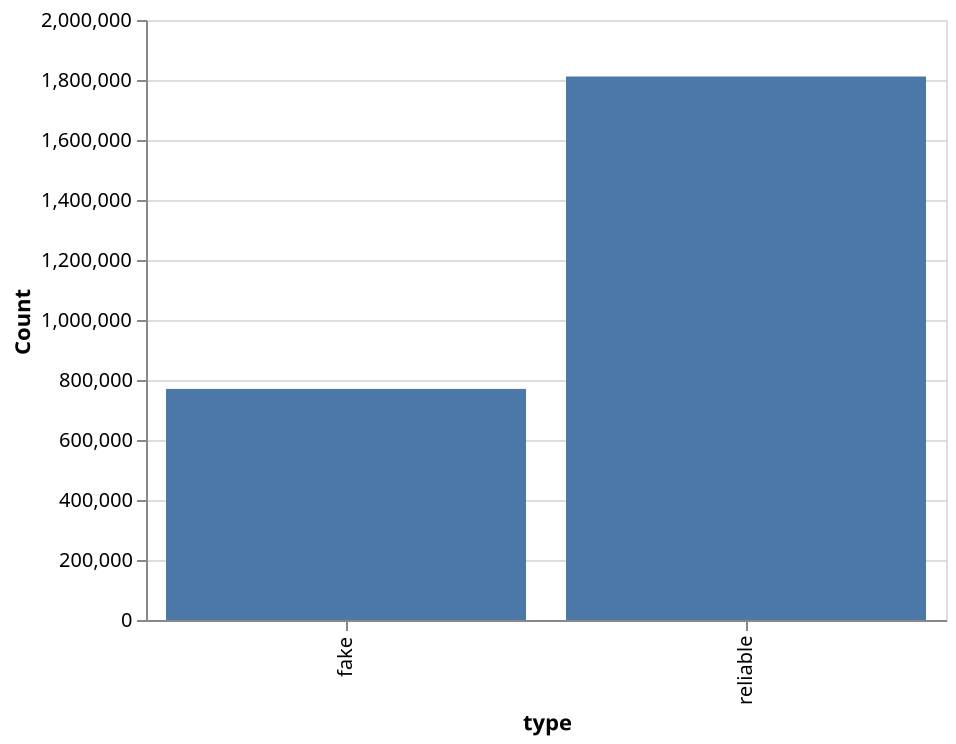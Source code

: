 {
  "config": {
    "view": {
      "width": 400,
      "height": 300
    },
    "mark": {
      "tooltip": null
    }
  },
  "data": {
    "name": "data-432df842dea8e359d11d6b96ebfd30ce"
  },
  "mark": "bar",
  "encoding": {
    "x": {
      "type": "nominal",
      "axis": {
        "title": "type"
      },
      "field": "x"
    },
    "y": {
      "type": "quantitative",
      "axis": {
        "title": "Count"
      },
      "field": "y"
    }
  },
  "$schema": "https://vega.github.io/schema/vega-lite/v5.json",
  "datasets": {
    "data-432df842dea8e359d11d6b96ebfd30ce": [
      {
        "x": "reliable",
        "y": 1811644.0
      },
      {
        "x": "fake",
        "y": 770287.0
      }
    ]
  }
}